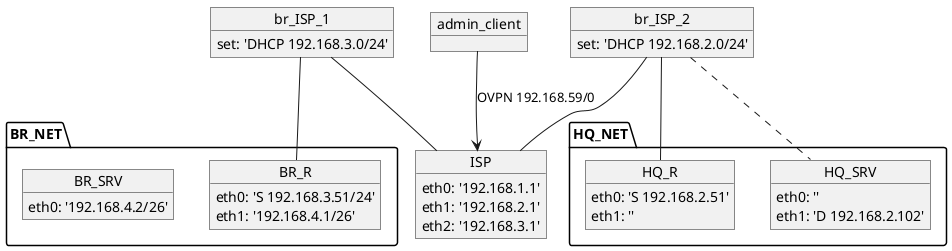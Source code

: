 @startuml

package HQ_NET {

    object HQ_R {
        eth0: 'S 192.168.2.51'
        eth1: ''
    }
    object HQ_SRV {
        eth0: ''
        eth1: 'D 192.168.2.102'
    }

}
package BR_NET {
    object BR_R {
        eth0: 'S 192.168.3.51/24'
        eth1: '192.168.4.1/26'
    }
    object BR_SRV {
        eth0: '192.168.4.2/26'
    }
}

object ISP {
        eth0: '192.168.1.1'
        eth1: '192.168.2.1'
        eth2: '192.168.3.1'
    }
object admin_client

object br_ISP_1 {
    set: 'DHCP 192.168.3.0/24'
}

object br_ISP_2 {
    set: 'DHCP 192.168.2.0/24'
}

br_ISP_1 -- ISP 
br_ISP_2 -- ISP

br_ISP_1 -- BR_R
br_ISP_2 -- HQ_R
br_ISP_2 .. HQ_SRV

admin_client --> ISP : OVPN 192.168.59/0

@enduml
